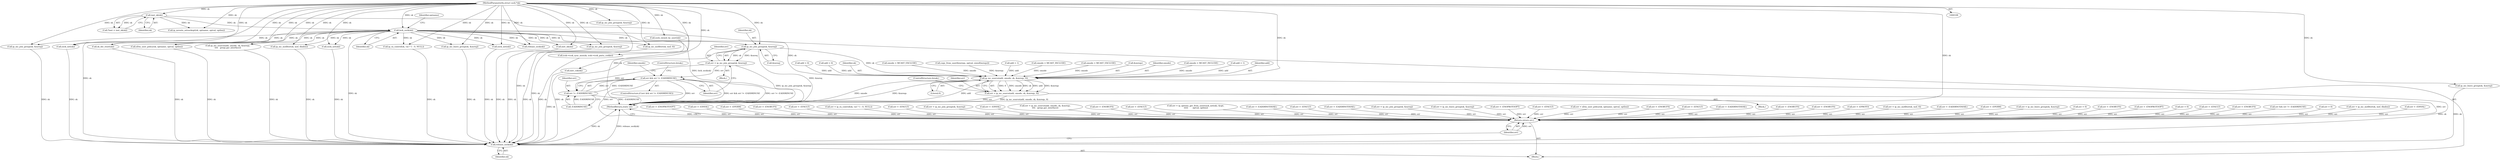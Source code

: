 digraph "0_linux_f6d8bd051c391c1c0458a30b2a7abcd939329259_26@pointer" {
"1001078" [label="(Call,ip_mc_join_group(sk, &mreq))"];
"1000259" [label="(Call,lock_sock(sk))"];
"1000118" [label="(Call,inet_sk(sk))"];
"1000109" [label="(MethodParameterIn,struct sock *sk)"];
"1001076" [label="(Call,err = ip_mc_join_group(sk, &mreq))"];
"1001083" [label="(Call,err && err != -EADDRINUSE)"];
"1001724" [label="(Return,return err;)"];
"1001085" [label="(Call,err != -EADDRINUSE)"];
"1001106" [label="(Call,ip_mc_source(add, omode, sk, &mreqs, 0))"];
"1001104" [label="(Call,err = ip_mc_source(add, omode, sk, &mreqs, 0))"];
"1001722" [label="(Call,release_sock(sk))"];
"1001028" [label="(Call,omode = MCAST_EXCLUDE)"];
"1001011" [label="(Call,copy_from_user(&mreqs, optval, sizeof(mreqs)))"];
"1001596" [label="(Call,ip_mc_msfilter(sk, msf, ifindex))"];
"1000989" [label="(Call,ip_mc_msfilter(sk, msf, 0))"];
"1001179" [label="(Call,ip_mc_join_group(sk, &mreq))"];
"1001215" [label="(Call,err = -EFAULT)"];
"1001093" [label="(Call,add = 1)"];
"1000894" [label="(Call,ip_mc_join_group(sk, &mreq))"];
"1000116" [label="(Call,*inet = inet_sk(sk))"];
"1000762" [label="(Call,sock_net(sk))"];
"1001083" [label="(Call,err && err != -EADDRINUSE)"];
"1000787" [label="(Call,err = -EADDRNOTAVAIL)"];
"1001098" [label="(Call,omode = MCAST_INCLUDE)"];
"1000934" [label="(Call,err = -ENOBUFS)"];
"1000920" [label="(Call,err = -ENOBUFS)"];
"1000118" [label="(Call,inet_sk(sk))"];
"1001087" [label="(Call,-EADDRINUSE)"];
"1000512" [label="(Call,sk_dst_reset(sk))"];
"1001080" [label="(Call,&mreq)"];
"1001106" [label="(Call,ip_mc_source(add, omode, sk, &mreqs, 0))"];
"1001665" [label="(Call,xfrm_user_policy(sk, optname, optval, optlen))"];
"1000838" [label="(Call,err = -EPROTO)"];
"1000294" [label="(Call,sock_owned_by_user(sk))"];
"1001000" [label="(Block,)"];
"1001091" [label="(Identifier,omode)"];
"1001077" [label="(Identifier,err)"];
"1000987" [label="(Call,err = ip_mc_msfilter(sk, msf, 0))"];
"1001237" [label="(Call,err = -EADDRNOTAVAIL)"];
"1000260" [label="(Identifier,sk)"];
"1001654" [label="(Call,err = -EPERM)"];
"1001040" [label="(Call,omode = MCAST_EXCLUDE)"];
"1001051" [label="(Block,)"];
"1000262" [label="(Identifier,optname)"];
"1001110" [label="(Call,&mreqs)"];
"1000899" [label="(Call,err = ip_mc_leave_group(sk, &mreq))"];
"1000830" [label="(Call,err = 0)"];
"1001079" [label="(Identifier,sk)"];
"1001727" [label="(Call,release_sock(sk))"];
"1001113" [label="(ControlStructure,break;)"];
"1000967" [label="(Call,err = -ENOBUFS)"];
"1001078" [label="(Call,ip_mc_join_group(sk, &mreq))"];
"1000251" [label="(Call,ip_mroute_setsockopt(sk, optname, optval, optlen))"];
"1001717" [label="(Call,err = -ENOPROTOOPT)"];
"1000256" [label="(Call,err = 0)"];
"1001108" [label="(Identifier,omode)"];
"1001090" [label="(Call,omode = MCAST_INCLUDE)"];
"1000854" [label="(Call,err = -EFAULT)"];
"1000109" [label="(MethodParameterIn,struct sock *sk)"];
"1001487" [label="(Call,err = -ENOBUFS)"];
"1001724" [label="(Return,return err;)"];
"1000114" [label="(Block,)"];
"1001347" [label="(Call,err && err != -EADDRINUSE)"];
"1000755" [label="(Call,err = 0)"];
"1001594" [label="(Call,err = ip_mc_msfilter(sk, msf, ifindex))"];
"1000797" [label="(Call,err = -EINVAL)"];
"1001725" [label="(Identifier,err)"];
"1000571" [label="(Call,err = -ENOPROTOOPT)"];
"1000982" [label="(Call,err = -EINVAL)"];
"1001086" [label="(Identifier,err)"];
"1001089" [label="(ControlStructure,break;)"];
"1001031" [label="(Call,add = 1)"];
"1000259" [label="(Call,lock_sock(sk))"];
"1001104" [label="(Call,err = ip_mc_source(add, omode, sk, &mreqs, 0))"];
"1001677" [label="(Call,err = -EPERM)"];
"1001412" [label="(Call,err = -ENOBUFS)"];
"1001126" [label="(Call,err = -EFAULT)"];
"1001377" [label="(Call,ip_mc_source(add, omode, sk, &mreqs,\n\t\t\t\t   greqs.gsr_interface))"];
"1000119" [label="(Identifier,sk)"];
"1000352" [label="(Call,icsk->icsk_sync_mss(sk, icsk->icsk_pmtu_cookie))"];
"1001107" [label="(Identifier,add)"];
"1001628" [label="(Call,err = ip_ra_control(sk, val ? 1 : 0, NULL))"];
"1001101" [label="(Call,add = 0)"];
"1001723" [label="(Identifier,sk)"];
"1001431" [label="(Call,err = -EFAULT)"];
"1000892" [label="(Call,err = ip_mc_join_group(sk, &mreq))"];
"1001467" [label="(Call,err = -EINVAL)"];
"1001375" [label="(Call,err = ip_mc_source(add, omode, sk, &mreqs,\n\t\t\t\t   greqs.gsr_interface))"];
"1000279" [label="(Call,sock_net(sk))"];
"1001082" [label="(ControlStructure,if (err && err != -EADDRINUSE))"];
"1001426" [label="(Call,err = -ENOBUFS)"];
"1000304" [label="(Call,inet_csk(sk))"];
"1001085" [label="(Call,err != -EADDRINUSE)"];
"1000688" [label="(Call,err = -EFAULT)"];
"1000901" [label="(Call,ip_mc_leave_group(sk, &mreq))"];
"1001105" [label="(Identifier,err)"];
"1001043" [label="(Call,add = 0)"];
"1001084" [label="(Identifier,err)"];
"1000276" [label="(Call,err = ip_options_get_from_user(sock_net(sk), &opt,\n \t\t\t\t\t       optval, optlen))"];
"1001545" [label="(Call,err = -EADDRNOTAVAIL)"];
"1001076" [label="(Call,err = ip_mc_join_group(sk, &mreq))"];
"1001112" [label="(Literal,0)"];
"1001630" [label="(Call,ip_ra_control(sk, val ? 1 : 0, NULL))"];
"1001186" [label="(Call,ip_mc_leave_group(sk, &mreq))"];
"1001018" [label="(Call,err = -EFAULT)"];
"1001512" [label="(Call,err = -EADDRNOTAVAIL)"];
"1000782" [label="(Call,sock_net(sk))"];
"1001177" [label="(Call,err = ip_mc_join_group(sk, &mreq))"];
"1001184" [label="(Call,err = ip_mc_leave_group(sk, &mreq))"];
"1000549" [label="(Call,err = -ENOPROTOOPT)"];
"1000844" [label="(Call,inet_sk(sk))"];
"1000939" [label="(Call,err = -EFAULT)"];
"1001722" [label="(Call,release_sock(sk))"];
"1001663" [label="(Call,err = xfrm_user_policy(sk, optname, optval, optlen))"];
"1001109" [label="(Identifier,sk)"];
"1001342" [label="(Call,ip_mc_join_group(sk, &mreq))"];
"1001732" [label="(MethodReturn,static int)"];
"1001454" [label="(Call,err = -ENOBUFS)"];
"1001078" -> "1001076"  [label="AST: "];
"1001078" -> "1001080"  [label="CFG: "];
"1001079" -> "1001078"  [label="AST: "];
"1001080" -> "1001078"  [label="AST: "];
"1001076" -> "1001078"  [label="CFG: "];
"1001078" -> "1001732"  [label="DDG: &mreq"];
"1001078" -> "1001076"  [label="DDG: sk"];
"1001078" -> "1001076"  [label="DDG: &mreq"];
"1000259" -> "1001078"  [label="DDG: sk"];
"1000109" -> "1001078"  [label="DDG: sk"];
"1001078" -> "1001106"  [label="DDG: sk"];
"1001078" -> "1001722"  [label="DDG: sk"];
"1000259" -> "1000114"  [label="AST: "];
"1000259" -> "1000260"  [label="CFG: "];
"1000260" -> "1000259"  [label="AST: "];
"1000262" -> "1000259"  [label="CFG: "];
"1000259" -> "1001732"  [label="DDG: lock_sock(sk)"];
"1000118" -> "1000259"  [label="DDG: sk"];
"1000109" -> "1000259"  [label="DDG: sk"];
"1000259" -> "1000279"  [label="DDG: sk"];
"1000259" -> "1000512"  [label="DDG: sk"];
"1000259" -> "1000762"  [label="DDG: sk"];
"1000259" -> "1000782"  [label="DDG: sk"];
"1000259" -> "1000844"  [label="DDG: sk"];
"1000259" -> "1000989"  [label="DDG: sk"];
"1000259" -> "1001106"  [label="DDG: sk"];
"1000259" -> "1001179"  [label="DDG: sk"];
"1000259" -> "1001186"  [label="DDG: sk"];
"1000259" -> "1001342"  [label="DDG: sk"];
"1000259" -> "1001377"  [label="DDG: sk"];
"1000259" -> "1001596"  [label="DDG: sk"];
"1000259" -> "1001630"  [label="DDG: sk"];
"1000259" -> "1001665"  [label="DDG: sk"];
"1000259" -> "1001722"  [label="DDG: sk"];
"1000259" -> "1001727"  [label="DDG: sk"];
"1000118" -> "1000116"  [label="AST: "];
"1000118" -> "1000119"  [label="CFG: "];
"1000119" -> "1000118"  [label="AST: "];
"1000116" -> "1000118"  [label="CFG: "];
"1000118" -> "1001732"  [label="DDG: sk"];
"1000118" -> "1000116"  [label="DDG: sk"];
"1000109" -> "1000118"  [label="DDG: sk"];
"1000118" -> "1000251"  [label="DDG: sk"];
"1000109" -> "1000108"  [label="AST: "];
"1000109" -> "1001732"  [label="DDG: sk"];
"1000109" -> "1000251"  [label="DDG: sk"];
"1000109" -> "1000279"  [label="DDG: sk"];
"1000109" -> "1000294"  [label="DDG: sk"];
"1000109" -> "1000304"  [label="DDG: sk"];
"1000109" -> "1000352"  [label="DDG: sk"];
"1000109" -> "1000512"  [label="DDG: sk"];
"1000109" -> "1000762"  [label="DDG: sk"];
"1000109" -> "1000782"  [label="DDG: sk"];
"1000109" -> "1000844"  [label="DDG: sk"];
"1000109" -> "1000894"  [label="DDG: sk"];
"1000109" -> "1000901"  [label="DDG: sk"];
"1000109" -> "1000989"  [label="DDG: sk"];
"1000109" -> "1001106"  [label="DDG: sk"];
"1000109" -> "1001179"  [label="DDG: sk"];
"1000109" -> "1001186"  [label="DDG: sk"];
"1000109" -> "1001342"  [label="DDG: sk"];
"1000109" -> "1001377"  [label="DDG: sk"];
"1000109" -> "1001596"  [label="DDG: sk"];
"1000109" -> "1001630"  [label="DDG: sk"];
"1000109" -> "1001665"  [label="DDG: sk"];
"1000109" -> "1001722"  [label="DDG: sk"];
"1000109" -> "1001727"  [label="DDG: sk"];
"1001076" -> "1001051"  [label="AST: "];
"1001077" -> "1001076"  [label="AST: "];
"1001084" -> "1001076"  [label="CFG: "];
"1001076" -> "1001732"  [label="DDG: ip_mc_join_group(sk, &mreq)"];
"1001076" -> "1001083"  [label="DDG: err"];
"1001076" -> "1001085"  [label="DDG: err"];
"1001083" -> "1001082"  [label="AST: "];
"1001083" -> "1001084"  [label="CFG: "];
"1001083" -> "1001085"  [label="CFG: "];
"1001084" -> "1001083"  [label="AST: "];
"1001085" -> "1001083"  [label="AST: "];
"1001089" -> "1001083"  [label="CFG: "];
"1001091" -> "1001083"  [label="CFG: "];
"1001083" -> "1001732"  [label="DDG: err != -EADDRINUSE"];
"1001083" -> "1001732"  [label="DDG: err"];
"1001083" -> "1001732"  [label="DDG: err && err != -EADDRINUSE"];
"1001085" -> "1001083"  [label="DDG: err"];
"1001085" -> "1001083"  [label="DDG: -EADDRINUSE"];
"1001083" -> "1001724"  [label="DDG: err"];
"1001724" -> "1000114"  [label="AST: "];
"1001724" -> "1001725"  [label="CFG: "];
"1001725" -> "1001724"  [label="AST: "];
"1001732" -> "1001724"  [label="CFG: "];
"1001724" -> "1001732"  [label="DDG: <RET>"];
"1001725" -> "1001724"  [label="DDG: err"];
"1000549" -> "1001724"  [label="DDG: err"];
"1001512" -> "1001724"  [label="DDG: err"];
"1000987" -> "1001724"  [label="DDG: err"];
"1001431" -> "1001724"  [label="DDG: err"];
"1000920" -> "1001724"  [label="DDG: err"];
"1001237" -> "1001724"  [label="DDG: err"];
"1001018" -> "1001724"  [label="DDG: err"];
"1000939" -> "1001724"  [label="DDG: err"];
"1001717" -> "1001724"  [label="DDG: err"];
"1000797" -> "1001724"  [label="DDG: err"];
"1000276" -> "1001724"  [label="DDG: err"];
"1001215" -> "1001724"  [label="DDG: err"];
"1000967" -> "1001724"  [label="DDG: err"];
"1000830" -> "1001724"  [label="DDG: err"];
"1000787" -> "1001724"  [label="DDG: err"];
"1000688" -> "1001724"  [label="DDG: err"];
"1000934" -> "1001724"  [label="DDG: err"];
"1001177" -> "1001724"  [label="DDG: err"];
"1001677" -> "1001724"  [label="DDG: err"];
"1001487" -> "1001724"  [label="DDG: err"];
"1000892" -> "1001724"  [label="DDG: err"];
"1001104" -> "1001724"  [label="DDG: err"];
"1001126" -> "1001724"  [label="DDG: err"];
"1001184" -> "1001724"  [label="DDG: err"];
"1001347" -> "1001724"  [label="DDG: err"];
"1001454" -> "1001724"  [label="DDG: err"];
"1001426" -> "1001724"  [label="DDG: err"];
"1000899" -> "1001724"  [label="DDG: err"];
"1000854" -> "1001724"  [label="DDG: err"];
"1000571" -> "1001724"  [label="DDG: err"];
"1001467" -> "1001724"  [label="DDG: err"];
"1000982" -> "1001724"  [label="DDG: err"];
"1001654" -> "1001724"  [label="DDG: err"];
"1000838" -> "1001724"  [label="DDG: err"];
"1000256" -> "1001724"  [label="DDG: err"];
"1001375" -> "1001724"  [label="DDG: err"];
"1001594" -> "1001724"  [label="DDG: err"];
"1001545" -> "1001724"  [label="DDG: err"];
"1000755" -> "1001724"  [label="DDG: err"];
"1001628" -> "1001724"  [label="DDG: err"];
"1001412" -> "1001724"  [label="DDG: err"];
"1001663" -> "1001724"  [label="DDG: err"];
"1001085" -> "1001087"  [label="CFG: "];
"1001086" -> "1001085"  [label="AST: "];
"1001087" -> "1001085"  [label="AST: "];
"1001085" -> "1001732"  [label="DDG: -EADDRINUSE"];
"1001087" -> "1001085"  [label="DDG: EADDRINUSE"];
"1001106" -> "1001104"  [label="AST: "];
"1001106" -> "1001112"  [label="CFG: "];
"1001107" -> "1001106"  [label="AST: "];
"1001108" -> "1001106"  [label="AST: "];
"1001109" -> "1001106"  [label="AST: "];
"1001110" -> "1001106"  [label="AST: "];
"1001112" -> "1001106"  [label="AST: "];
"1001104" -> "1001106"  [label="CFG: "];
"1001106" -> "1001732"  [label="DDG: omode"];
"1001106" -> "1001732"  [label="DDG: &mreqs"];
"1001106" -> "1001732"  [label="DDG: add"];
"1001106" -> "1001104"  [label="DDG: 0"];
"1001106" -> "1001104"  [label="DDG: omode"];
"1001106" -> "1001104"  [label="DDG: sk"];
"1001106" -> "1001104"  [label="DDG: add"];
"1001106" -> "1001104"  [label="DDG: &mreqs"];
"1001043" -> "1001106"  [label="DDG: add"];
"1001093" -> "1001106"  [label="DDG: add"];
"1001031" -> "1001106"  [label="DDG: add"];
"1001101" -> "1001106"  [label="DDG: add"];
"1001040" -> "1001106"  [label="DDG: omode"];
"1001098" -> "1001106"  [label="DDG: omode"];
"1001090" -> "1001106"  [label="DDG: omode"];
"1001028" -> "1001106"  [label="DDG: omode"];
"1001011" -> "1001106"  [label="DDG: &mreqs"];
"1001106" -> "1001722"  [label="DDG: sk"];
"1001104" -> "1001000"  [label="AST: "];
"1001105" -> "1001104"  [label="AST: "];
"1001113" -> "1001104"  [label="CFG: "];
"1001104" -> "1001732"  [label="DDG: err"];
"1001104" -> "1001732"  [label="DDG: ip_mc_source(add, omode, sk, &mreqs, 0)"];
"1001722" -> "1000114"  [label="AST: "];
"1001722" -> "1001723"  [label="CFG: "];
"1001723" -> "1001722"  [label="AST: "];
"1001725" -> "1001722"  [label="CFG: "];
"1001722" -> "1001732"  [label="DDG: release_sock(sk)"];
"1001722" -> "1001732"  [label="DDG: sk"];
"1001377" -> "1001722"  [label="DDG: sk"];
"1000782" -> "1001722"  [label="DDG: sk"];
"1000304" -> "1001722"  [label="DDG: sk"];
"1000352" -> "1001722"  [label="DDG: sk"];
"1001342" -> "1001722"  [label="DDG: sk"];
"1000989" -> "1001722"  [label="DDG: sk"];
"1000762" -> "1001722"  [label="DDG: sk"];
"1000294" -> "1001722"  [label="DDG: sk"];
"1000844" -> "1001722"  [label="DDG: sk"];
"1000901" -> "1001722"  [label="DDG: sk"];
"1001186" -> "1001722"  [label="DDG: sk"];
"1001630" -> "1001722"  [label="DDG: sk"];
"1000512" -> "1001722"  [label="DDG: sk"];
"1000894" -> "1001722"  [label="DDG: sk"];
"1000279" -> "1001722"  [label="DDG: sk"];
"1001596" -> "1001722"  [label="DDG: sk"];
"1001665" -> "1001722"  [label="DDG: sk"];
"1001179" -> "1001722"  [label="DDG: sk"];
}
